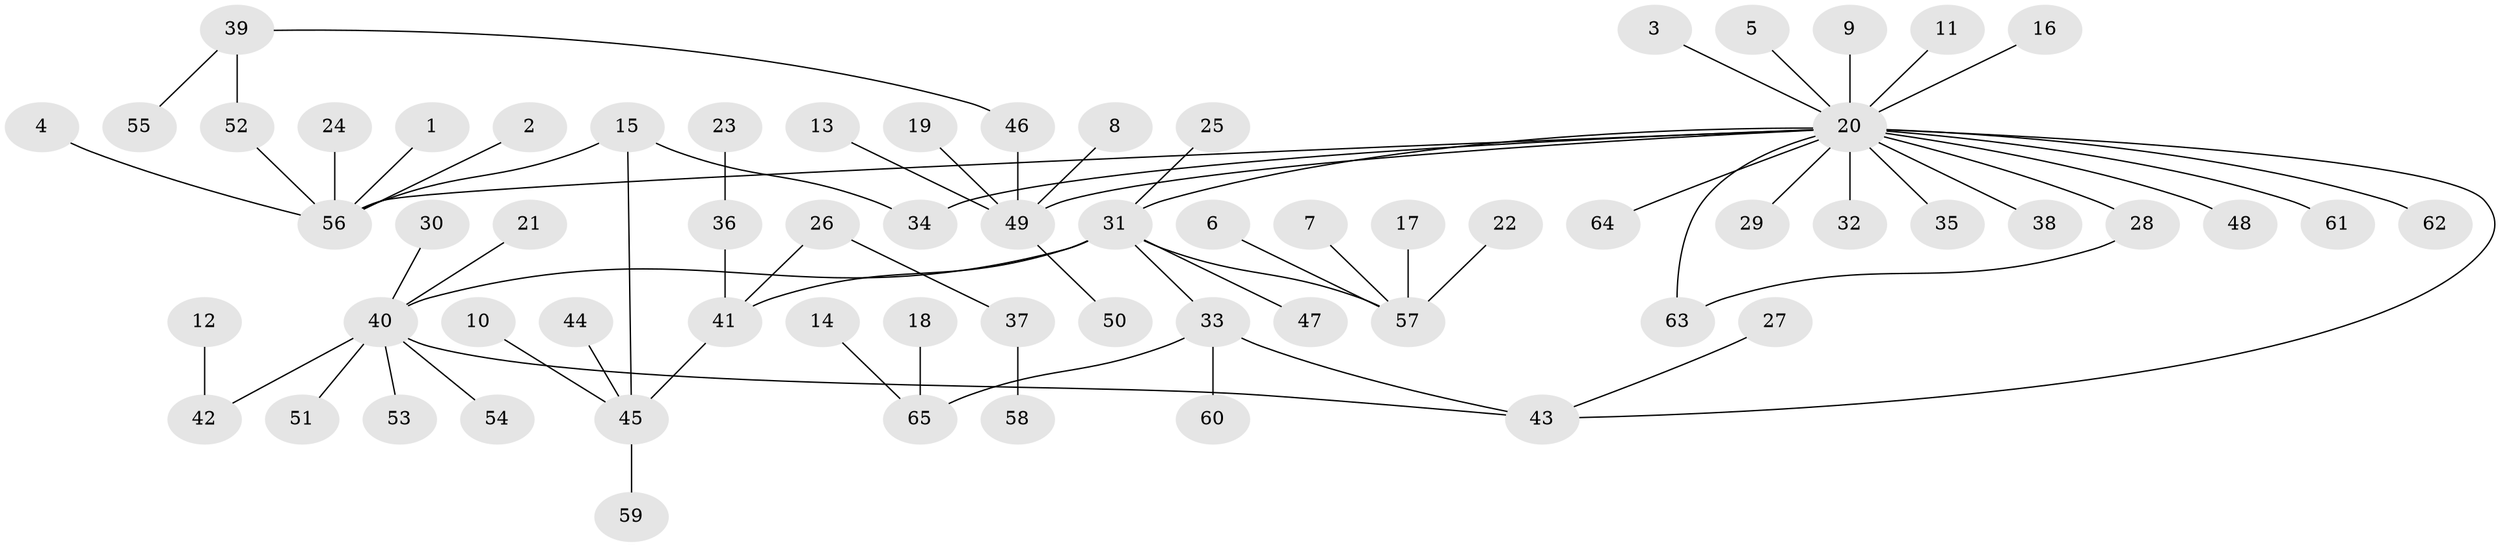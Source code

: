 // original degree distribution, {13: 0.007692307692307693, 11: 0.007692307692307693, 9: 0.015384615384615385, 1: 0.6384615384615384, 6: 0.015384615384615385, 8: 0.007692307692307693, 7: 0.023076923076923078, 2: 0.13846153846153847, 3: 0.07692307692307693, 4: 0.05384615384615385, 5: 0.015384615384615385}
// Generated by graph-tools (version 1.1) at 2025/49/03/09/25 03:49:46]
// undirected, 65 vertices, 70 edges
graph export_dot {
graph [start="1"]
  node [color=gray90,style=filled];
  1;
  2;
  3;
  4;
  5;
  6;
  7;
  8;
  9;
  10;
  11;
  12;
  13;
  14;
  15;
  16;
  17;
  18;
  19;
  20;
  21;
  22;
  23;
  24;
  25;
  26;
  27;
  28;
  29;
  30;
  31;
  32;
  33;
  34;
  35;
  36;
  37;
  38;
  39;
  40;
  41;
  42;
  43;
  44;
  45;
  46;
  47;
  48;
  49;
  50;
  51;
  52;
  53;
  54;
  55;
  56;
  57;
  58;
  59;
  60;
  61;
  62;
  63;
  64;
  65;
  1 -- 56 [weight=1.0];
  2 -- 56 [weight=1.0];
  3 -- 20 [weight=1.0];
  4 -- 56 [weight=1.0];
  5 -- 20 [weight=1.0];
  6 -- 57 [weight=1.0];
  7 -- 57 [weight=1.0];
  8 -- 49 [weight=1.0];
  9 -- 20 [weight=1.0];
  10 -- 45 [weight=1.0];
  11 -- 20 [weight=1.0];
  12 -- 42 [weight=1.0];
  13 -- 49 [weight=1.0];
  14 -- 65 [weight=1.0];
  15 -- 34 [weight=1.0];
  15 -- 45 [weight=1.0];
  15 -- 56 [weight=1.0];
  16 -- 20 [weight=1.0];
  17 -- 57 [weight=1.0];
  18 -- 65 [weight=1.0];
  19 -- 49 [weight=1.0];
  20 -- 28 [weight=1.0];
  20 -- 29 [weight=1.0];
  20 -- 31 [weight=1.0];
  20 -- 32 [weight=1.0];
  20 -- 34 [weight=1.0];
  20 -- 35 [weight=1.0];
  20 -- 38 [weight=1.0];
  20 -- 43 [weight=1.0];
  20 -- 48 [weight=1.0];
  20 -- 49 [weight=1.0];
  20 -- 56 [weight=1.0];
  20 -- 61 [weight=1.0];
  20 -- 62 [weight=1.0];
  20 -- 63 [weight=1.0];
  20 -- 64 [weight=1.0];
  21 -- 40 [weight=1.0];
  22 -- 57 [weight=1.0];
  23 -- 36 [weight=1.0];
  24 -- 56 [weight=1.0];
  25 -- 31 [weight=1.0];
  26 -- 37 [weight=1.0];
  26 -- 41 [weight=1.0];
  27 -- 43 [weight=1.0];
  28 -- 63 [weight=1.0];
  30 -- 40 [weight=1.0];
  31 -- 33 [weight=1.0];
  31 -- 40 [weight=1.0];
  31 -- 41 [weight=1.0];
  31 -- 47 [weight=1.0];
  31 -- 57 [weight=1.0];
  33 -- 43 [weight=1.0];
  33 -- 60 [weight=1.0];
  33 -- 65 [weight=1.0];
  36 -- 41 [weight=1.0];
  37 -- 58 [weight=1.0];
  39 -- 46 [weight=1.0];
  39 -- 52 [weight=1.0];
  39 -- 55 [weight=1.0];
  40 -- 42 [weight=1.0];
  40 -- 43 [weight=1.0];
  40 -- 51 [weight=1.0];
  40 -- 53 [weight=1.0];
  40 -- 54 [weight=1.0];
  41 -- 45 [weight=1.0];
  44 -- 45 [weight=1.0];
  45 -- 59 [weight=1.0];
  46 -- 49 [weight=1.0];
  49 -- 50 [weight=1.0];
  52 -- 56 [weight=1.0];
}
